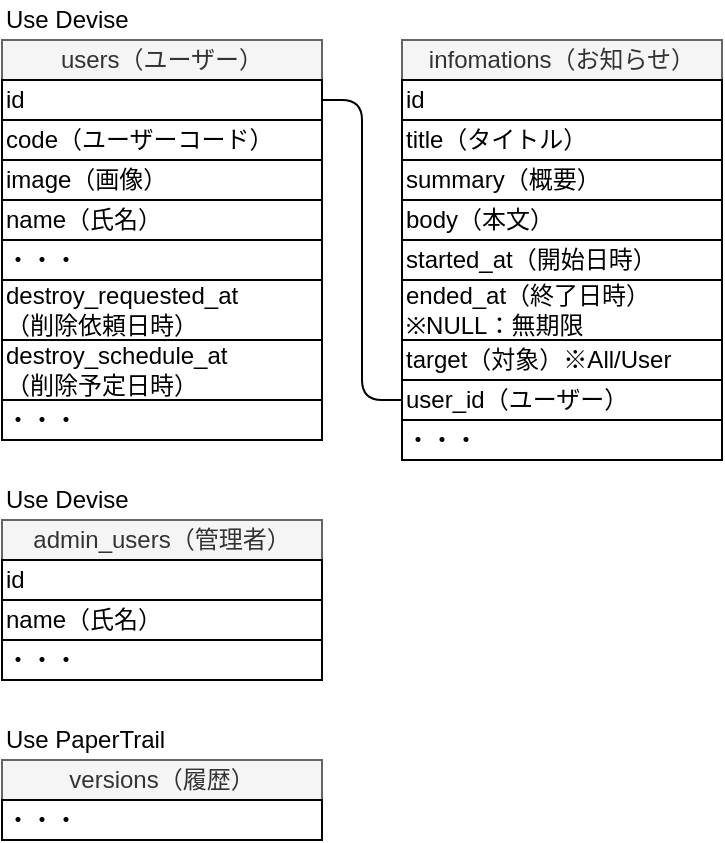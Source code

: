 <mxfile version="14.4.3" type="device"><diagram id="w64L012oLhsqJSIyoCpY" name="ページ1"><mxGraphModel dx="1106" dy="765" grid="1" gridSize="10" guides="1" tooltips="1" connect="1" arrows="1" fold="1" page="1" pageScale="1" pageWidth="827" pageHeight="1169" math="0" shadow="0"><root><mxCell id="0"/><mxCell id="1" parent="0"/><mxCell id="JYIN_se-qQ8O8cbv4Ddh-1" value="users（ユーザー）" style="rounded=0;whiteSpace=wrap;html=1;fillColor=#f5f5f5;strokeColor=#666666;fontColor=#333333;" parent="1" vertex="1"><mxGeometry y="20" width="160" height="20" as="geometry"/></mxCell><mxCell id="JYIN_se-qQ8O8cbv4Ddh-2" value="id" style="rounded=0;whiteSpace=wrap;html=1;align=left;" parent="1" vertex="1"><mxGeometry y="40" width="160" height="20" as="geometry"/></mxCell><mxCell id="JYIN_se-qQ8O8cbv4Ddh-3" value="image（画像）" style="rounded=0;whiteSpace=wrap;html=1;align=left;" parent="1" vertex="1"><mxGeometry y="80" width="160" height="20" as="geometry"/></mxCell><mxCell id="JYIN_se-qQ8O8cbv4Ddh-4" value="・・・" style="rounded=0;whiteSpace=wrap;html=1;align=left;" parent="1" vertex="1"><mxGeometry y="120" width="160" height="20" as="geometry"/></mxCell><mxCell id="JYIN_se-qQ8O8cbv4Ddh-5" value="name（氏名）" style="rounded=0;whiteSpace=wrap;html=1;align=left;" parent="1" vertex="1"><mxGeometry y="100" width="160" height="20" as="geometry"/></mxCell><mxCell id="JYIN_se-qQ8O8cbv4Ddh-6" value="destroy_requested_at&lt;br&gt;（削除依頼日時）" style="rounded=0;whiteSpace=wrap;html=1;align=left;" parent="1" vertex="1"><mxGeometry y="140" width="160" height="30" as="geometry"/></mxCell><mxCell id="JYIN_se-qQ8O8cbv4Ddh-7" value="destroy_schedule_at&lt;br&gt;（削除予定日時）" style="rounded=0;whiteSpace=wrap;html=1;align=left;" parent="1" vertex="1"><mxGeometry y="170" width="160" height="30" as="geometry"/></mxCell><mxCell id="JYIN_se-qQ8O8cbv4Ddh-10" value="・・・" style="rounded=0;whiteSpace=wrap;html=1;align=left;" parent="1" vertex="1"><mxGeometry y="200" width="160" height="20" as="geometry"/></mxCell><mxCell id="JYIN_se-qQ8O8cbv4Ddh-11" value="code（ユーザーコード）" style="rounded=0;whiteSpace=wrap;html=1;align=left;" parent="1" vertex="1"><mxGeometry y="60" width="160" height="20" as="geometry"/></mxCell><mxCell id="JYIN_se-qQ8O8cbv4Ddh-13" value="versions（履歴）" style="rounded=0;whiteSpace=wrap;html=1;fillColor=#f5f5f5;strokeColor=#666666;fontColor=#333333;" parent="1" vertex="1"><mxGeometry y="380" width="160" height="20" as="geometry"/></mxCell><mxCell id="JYIN_se-qQ8O8cbv4Ddh-14" value="・・・" style="rounded=0;whiteSpace=wrap;html=1;align=left;" parent="1" vertex="1"><mxGeometry y="400" width="160" height="20" as="geometry"/></mxCell><mxCell id="JYIN_se-qQ8O8cbv4Ddh-15" value="admin_users（管理者）" style="rounded=0;whiteSpace=wrap;html=1;fillColor=#f5f5f5;strokeColor=#666666;fontColor=#333333;" parent="1" vertex="1"><mxGeometry y="260" width="160" height="20" as="geometry"/></mxCell><mxCell id="JYIN_se-qQ8O8cbv4Ddh-16" value="id" style="rounded=0;whiteSpace=wrap;html=1;align=left;" parent="1" vertex="1"><mxGeometry y="280" width="160" height="20" as="geometry"/></mxCell><mxCell id="JYIN_se-qQ8O8cbv4Ddh-17" value="name（氏名）" style="rounded=0;whiteSpace=wrap;html=1;align=left;" parent="1" vertex="1"><mxGeometry y="300" width="160" height="20" as="geometry"/></mxCell><mxCell id="JYIN_se-qQ8O8cbv4Ddh-18" value="・・・" style="rounded=0;whiteSpace=wrap;html=1;align=left;" parent="1" vertex="1"><mxGeometry y="320" width="160" height="20" as="geometry"/></mxCell><mxCell id="JYIN_se-qQ8O8cbv4Ddh-19" value="infomations（お知らせ）" style="rounded=0;whiteSpace=wrap;html=1;fillColor=#f5f5f5;strokeColor=#666666;fontColor=#333333;" parent="1" vertex="1"><mxGeometry x="200" y="20" width="160" height="20" as="geometry"/></mxCell><mxCell id="JYIN_se-qQ8O8cbv4Ddh-20" value="id" style="rounded=0;whiteSpace=wrap;html=1;align=left;" parent="1" vertex="1"><mxGeometry x="200" y="40" width="160" height="20" as="geometry"/></mxCell><mxCell id="JYIN_se-qQ8O8cbv4Ddh-21" value="&lt;span&gt;started_at（&lt;/span&gt;開始日時）" style="rounded=0;whiteSpace=wrap;html=1;align=left;" parent="1" vertex="1"><mxGeometry x="200" y="120" width="160" height="20" as="geometry"/></mxCell><mxCell id="JYIN_se-qQ8O8cbv4Ddh-22" value="title（タイトル）" style="rounded=0;whiteSpace=wrap;html=1;align=left;" parent="1" vertex="1"><mxGeometry x="200" y="60" width="160" height="20" as="geometry"/></mxCell><mxCell id="JYIN_se-qQ8O8cbv4Ddh-23" value="target（対象）※All/User" style="rounded=0;whiteSpace=wrap;html=1;align=left;" parent="1" vertex="1"><mxGeometry x="200" y="170" width="160" height="20" as="geometry"/></mxCell><mxCell id="JYIN_se-qQ8O8cbv4Ddh-24" value="user_id（ユーザー）" style="rounded=0;whiteSpace=wrap;html=1;align=left;" parent="1" vertex="1"><mxGeometry x="200" y="190" width="160" height="20" as="geometry"/></mxCell><mxCell id="JYIN_se-qQ8O8cbv4Ddh-25" value="・・・" style="rounded=0;whiteSpace=wrap;html=1;align=left;" parent="1" vertex="1"><mxGeometry x="200" y="210" width="160" height="20" as="geometry"/></mxCell><mxCell id="JYIN_se-qQ8O8cbv4Ddh-27" value="summary（概要）" style="rounded=0;whiteSpace=wrap;html=1;align=left;" parent="1" vertex="1"><mxGeometry x="200" y="80" width="160" height="20" as="geometry"/></mxCell><mxCell id="JYIN_se-qQ8O8cbv4Ddh-28" value="body（本文）" style="rounded=0;whiteSpace=wrap;html=1;align=left;" parent="1" vertex="1"><mxGeometry x="200" y="100" width="160" height="20" as="geometry"/></mxCell><mxCell id="JYIN_se-qQ8O8cbv4Ddh-29" value="ended_at（終了日時）&lt;br&gt;※NULL：無期限" style="rounded=0;whiteSpace=wrap;html=1;align=left;" parent="1" vertex="1"><mxGeometry x="200" y="140" width="160" height="30" as="geometry"/></mxCell><mxCell id="JYIN_se-qQ8O8cbv4Ddh-30" style="edgeStyle=orthogonalEdgeStyle;rounded=1;orthogonalLoop=1;jettySize=auto;html=1;entryX=0;entryY=0.5;entryDx=0;entryDy=0;endArrow=none;endFill=0;exitX=1;exitY=0.5;exitDx=0;exitDy=0;" parent="1" source="JYIN_se-qQ8O8cbv4Ddh-2" target="JYIN_se-qQ8O8cbv4Ddh-24" edge="1"><mxGeometry relative="1" as="geometry"><mxPoint x="200" y="150" as="targetPoint"/><mxPoint x="170" y="30" as="sourcePoint"/></mxGeometry></mxCell><mxCell id="UzfWtJA8eH_4EGXM1xUx-1" value="Use&amp;nbsp;PaperTrail" style="text;html=1;strokeColor=none;fillColor=none;align=left;verticalAlign=middle;whiteSpace=wrap;rounded=0;" parent="1" vertex="1"><mxGeometry y="360" width="90" height="20" as="geometry"/></mxCell><mxCell id="UzfWtJA8eH_4EGXM1xUx-3" value="Use Devise" style="text;html=1;strokeColor=none;fillColor=none;align=left;verticalAlign=middle;whiteSpace=wrap;rounded=0;" parent="1" vertex="1"><mxGeometry y="240" width="70" height="20" as="geometry"/></mxCell><mxCell id="UzfWtJA8eH_4EGXM1xUx-4" value="Use Devise" style="text;html=1;strokeColor=none;fillColor=none;align=left;verticalAlign=middle;whiteSpace=wrap;rounded=0;" parent="1" vertex="1"><mxGeometry width="70" height="20" as="geometry"/></mxCell></root></mxGraphModel></diagram></mxfile>